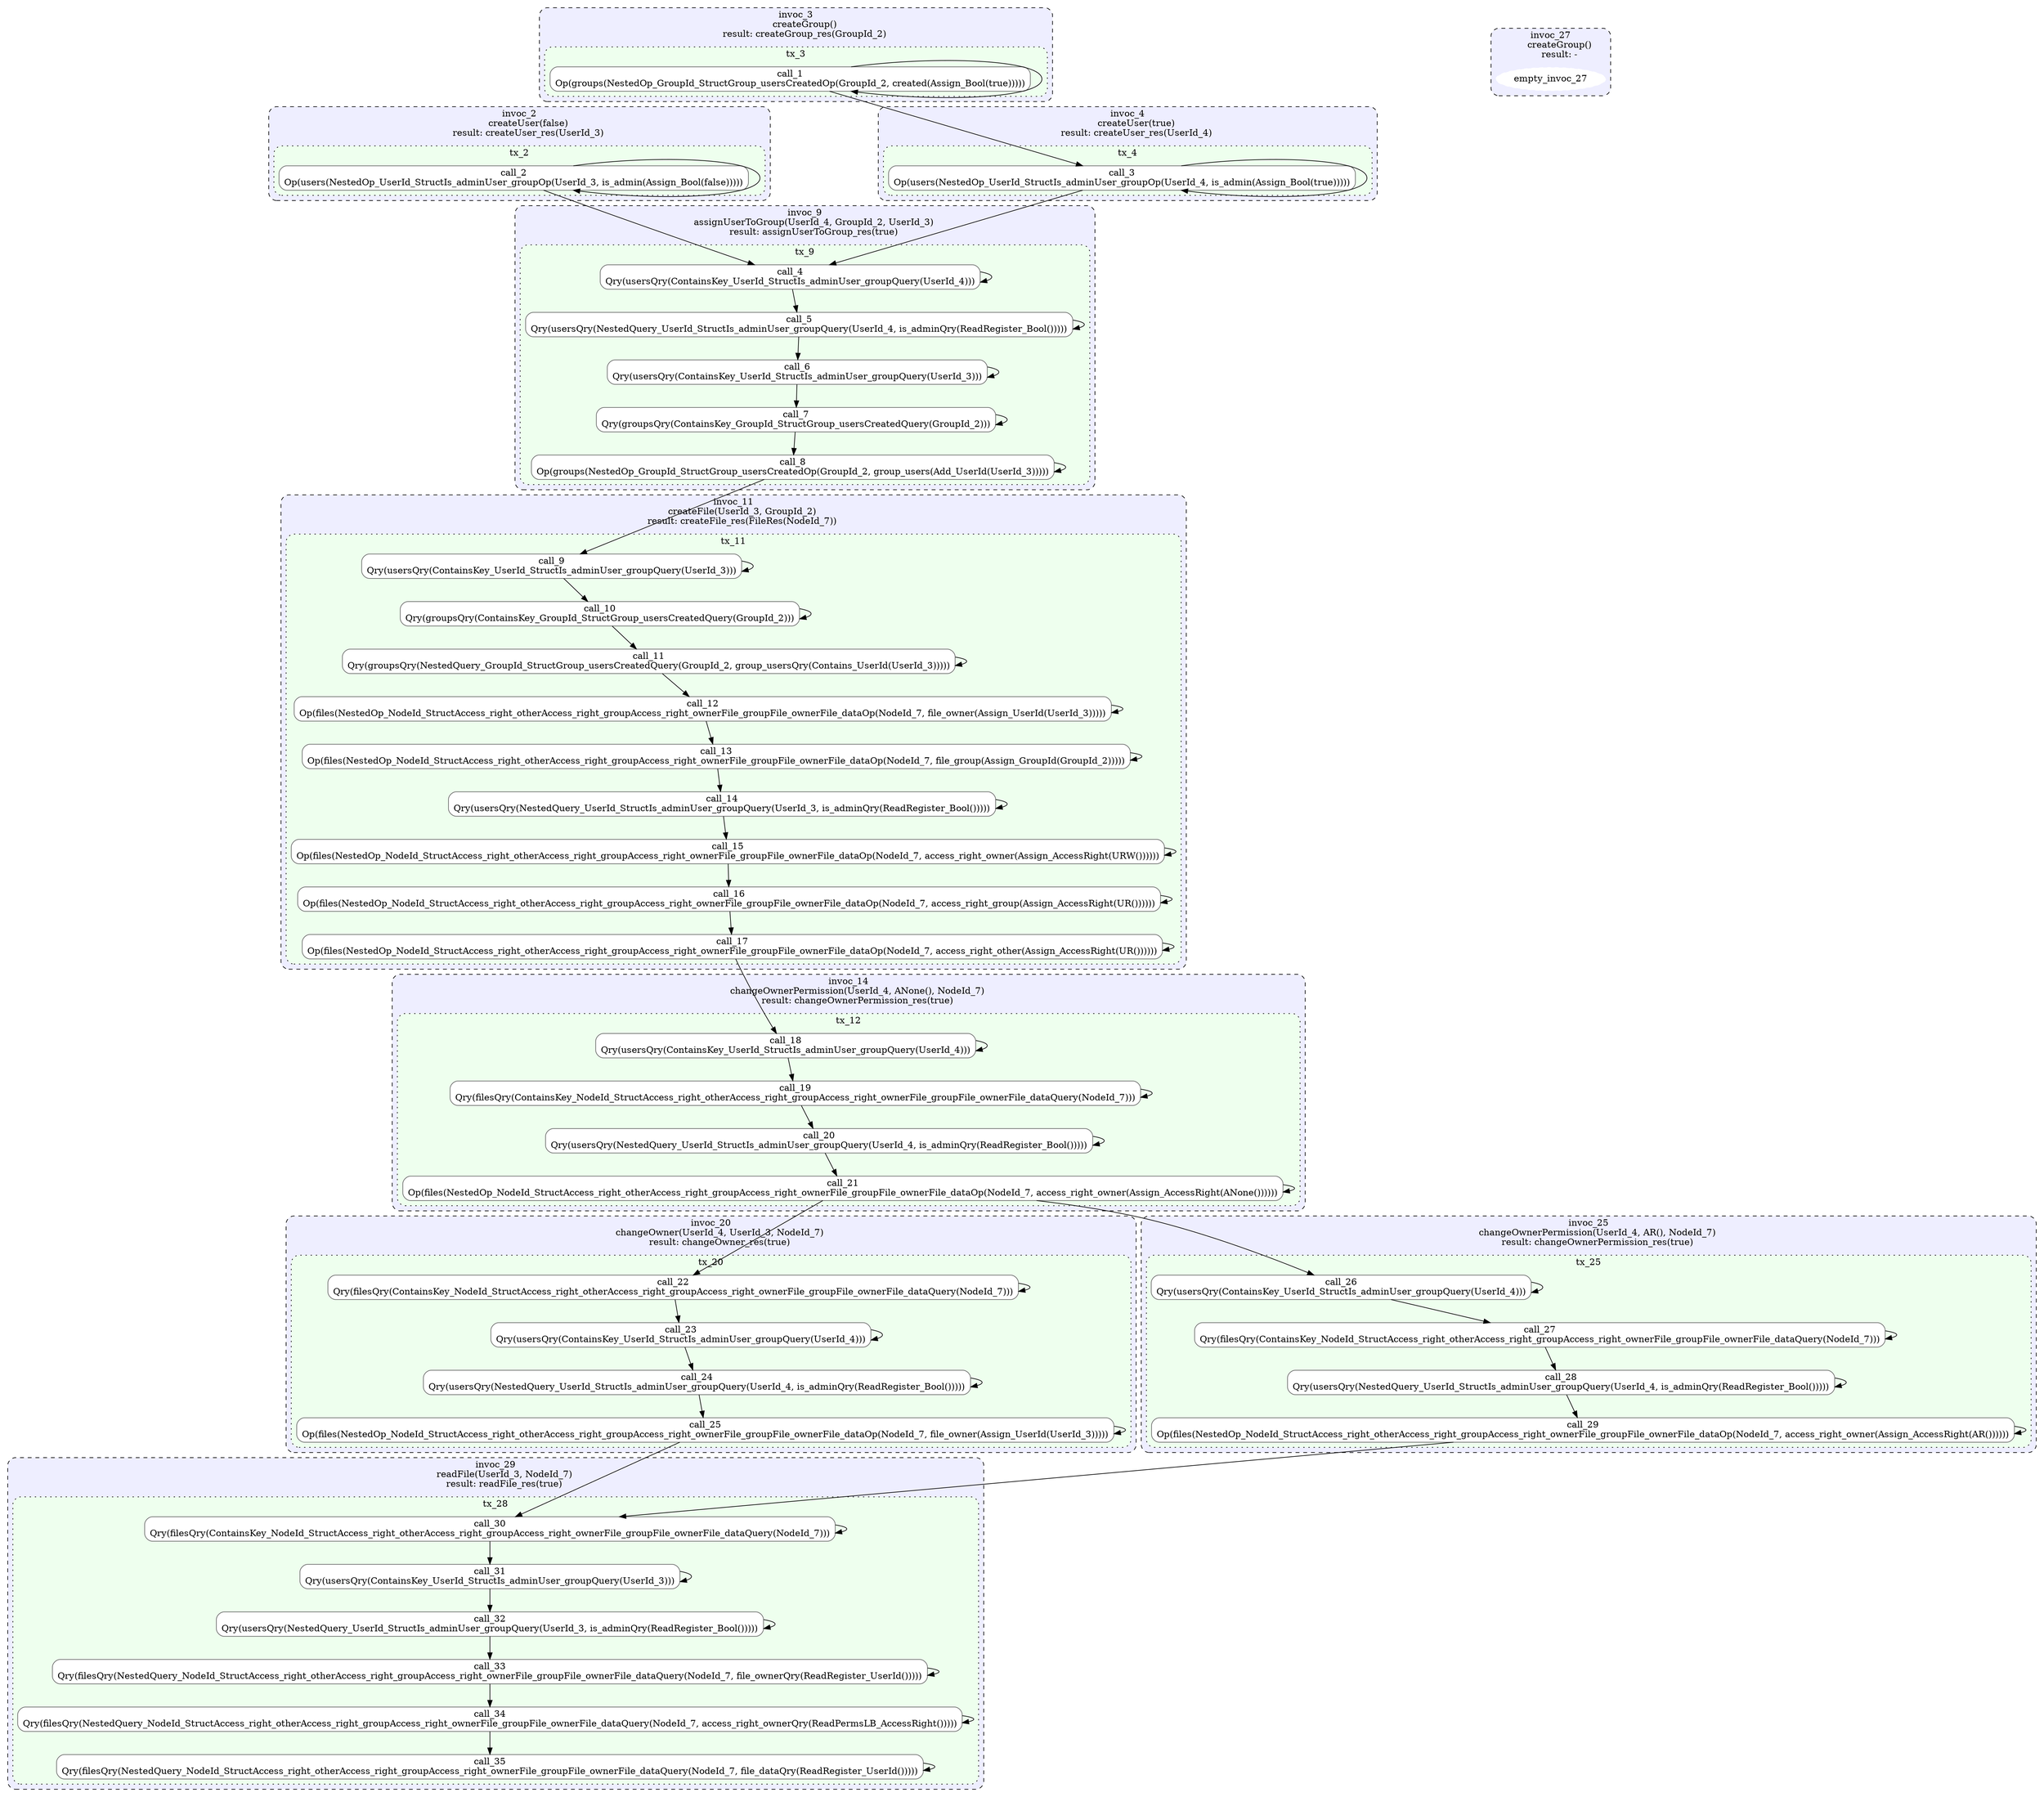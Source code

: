 digraph G {
	graph [overlap=false,
		splines=true
	];
	subgraph cluster_invoc_2 {
		graph [color="#000000",
			fillcolor="#eeeeff",
			label="invoc_2
      createUser(false)
      result: createUser_res(UserId_3)",
			style="rounded,filled,dashed"
		];
		node [color=white,
			style="filled,dashed"
		];
		subgraph cluster_tx_2 {
			graph [color="#000000",
				fillcolor="#eeffee",
				label=tx_2,
				style="rounded,filled,dotted"
			];
			node [color=white,
				shape=box,
				style="rounded,filled"
			];
			call_2	[color="#666666",
				fillcolor="#ffffff",
				label="call_2
Op(users(NestedOp_UserId_StructIs_adminUser_groupOp(UserId_3, is_admin(Assign_Bool(false)))))",
				shape=box,
				style="rounded,filled,solid"];
		}
	}
	subgraph cluster_invoc_14 {
		graph [color="#000000",
			fillcolor="#eeeeff",
			label="invoc_14
      changeOwnerPermission(UserId_4, ANone(), NodeId_7)
      result: changeOwnerPermission_res(true)",
			style="rounded,filled,dashed"
		];
		node [color=white,
			style="filled,dashed"
		];
		subgraph cluster_tx_12 {
			graph [color="#000000",
				fillcolor="#eeffee",
				label=tx_12,
				style="rounded,filled,dotted"
			];
			node [color=white,
				shape=box,
				style="rounded,filled"
			];
			call_18	[color="#666666",
				fillcolor="#ffffff",
				label="call_18
Qry(usersQry(ContainsKey_UserId_StructIs_adminUser_groupQuery(UserId_4)))",
				shape=box,
				style="rounded,filled,solid"];
			call_20	[color="#666666",
				fillcolor="#ffffff",
				label="call_20
Qry(usersQry(NestedQuery_UserId_StructIs_adminUser_groupQuery(UserId_4, is_adminQry(ReadRegister_Bool()))))",
				shape=box,
				style="rounded,filled,solid"];
			call_21	[color="#666666",
				fillcolor="#ffffff",
				label="call_21
Op(files(NestedOp_NodeId_StructAccess_right_otherAccess_right_groupAccess_right_ownerFile_groupFile_ownerFile_dataOp(NodeId_\
7, access_right_owner(Assign_AccessRight(ANone())))))",
				shape=box,
				style="rounded,filled,solid"];
			call_19	[color="#666666",
				fillcolor="#ffffff",
				label="call_19
Qry(filesQry(ContainsKey_NodeId_StructAccess_right_otherAccess_right_groupAccess_right_ownerFile_groupFile_ownerFile_dataQuery(\
NodeId_7)))",
				shape=box,
				style="rounded,filled,solid"];
		}
	}
	subgraph cluster_invoc_25 {
		graph [color="#000000",
			fillcolor="#eeeeff",
			label="invoc_25
      changeOwnerPermission(UserId_4, AR(), NodeId_7)
      result: changeOwnerPermission_res(true)",
			style="rounded,filled,dashed"
		];
		node [color=white,
			style="filled,dashed"
		];
		subgraph cluster_tx_25 {
			graph [color="#000000",
				fillcolor="#eeffee",
				label=tx_25,
				style="rounded,filled,dotted"
			];
			node [color=white,
				shape=box,
				style="rounded,filled"
			];
			call_29	[color="#666666",
				fillcolor="#ffffff",
				label="call_29
Op(files(NestedOp_NodeId_StructAccess_right_otherAccess_right_groupAccess_right_ownerFile_groupFile_ownerFile_dataOp(NodeId_\
7, access_right_owner(Assign_AccessRight(AR())))))",
				shape=box,
				style="rounded,filled,solid"];
			call_27	[color="#666666",
				fillcolor="#ffffff",
				label="call_27
Qry(filesQry(ContainsKey_NodeId_StructAccess_right_otherAccess_right_groupAccess_right_ownerFile_groupFile_ownerFile_dataQuery(\
NodeId_7)))",
				shape=box,
				style="rounded,filled,solid"];
			call_28	[color="#666666",
				fillcolor="#ffffff",
				label="call_28
Qry(usersQry(NestedQuery_UserId_StructIs_adminUser_groupQuery(UserId_4, is_adminQry(ReadRegister_Bool()))))",
				shape=box,
				style="rounded,filled,solid"];
			call_26	[color="#666666",
				fillcolor="#ffffff",
				label="call_26
Qry(usersQry(ContainsKey_UserId_StructIs_adminUser_groupQuery(UserId_4)))",
				shape=box,
				style="rounded,filled,solid"];
		}
	}
	subgraph cluster_invoc_4 {
		graph [color="#000000",
			fillcolor="#eeeeff",
			label="invoc_4
      createUser(true)
      result: createUser_res(UserId_4)",
			style="rounded,filled,dashed"
		];
		node [color=white,
			style="filled,dashed"
		];
		subgraph cluster_tx_4 {
			graph [color="#000000",
				fillcolor="#eeffee",
				label=tx_4,
				style="rounded,filled,dotted"
			];
			node [color=white,
				shape=box,
				style="rounded,filled"
			];
			call_3	[color="#666666",
				fillcolor="#ffffff",
				label="call_3
Op(users(NestedOp_UserId_StructIs_adminUser_groupOp(UserId_4, is_admin(Assign_Bool(true)))))",
				shape=box,
				style="rounded,filled,solid"];
		}
	}
	subgraph cluster_invoc_9 {
		graph [color="#000000",
			fillcolor="#eeeeff",
			label="invoc_9
      assignUserToGroup(UserId_4, GroupId_2, UserId_3)
      result: assignUserToGroup_res(true)",
			style="rounded,filled,dashed"
		];
		node [color=white,
			style="filled,dashed"
		];
		subgraph cluster_tx_9 {
			graph [color="#000000",
				fillcolor="#eeffee",
				label=tx_9,
				style="rounded,filled,dotted"
			];
			node [color=white,
				shape=box,
				style="rounded,filled"
			];
			call_4	[color="#666666",
				fillcolor="#ffffff",
				label="call_4
Qry(usersQry(ContainsKey_UserId_StructIs_adminUser_groupQuery(UserId_4)))",
				shape=box,
				style="rounded,filled,solid"];
			call_8	[color="#666666",
				fillcolor="#ffffff",
				label="call_8
Op(groups(NestedOp_GroupId_StructGroup_usersCreatedOp(GroupId_2, group_users(Add_UserId(UserId_3)))))",
				shape=box,
				style="rounded,filled,solid"];
			call_5	[color="#666666",
				fillcolor="#ffffff",
				label="call_5
Qry(usersQry(NestedQuery_UserId_StructIs_adminUser_groupQuery(UserId_4, is_adminQry(ReadRegister_Bool()))))",
				shape=box,
				style="rounded,filled,solid"];
			call_6	[color="#666666",
				fillcolor="#ffffff",
				label="call_6
Qry(usersQry(ContainsKey_UserId_StructIs_adminUser_groupQuery(UserId_3)))",
				shape=box,
				style="rounded,filled,solid"];
			call_7	[color="#666666",
				fillcolor="#ffffff",
				label="call_7
Qry(groupsQry(ContainsKey_GroupId_StructGroup_usersCreatedQuery(GroupId_2)))",
				shape=box,
				style="rounded,filled,solid"];
		}
	}
	subgraph cluster_invoc_27 {
		graph [color="#000000",
			fillcolor="#eeeeff",
			label="invoc_27
      createGroup()
      result: -",
			style="rounded,filled,dashed"
		];
		node [color=white,
			style="filled,dashed"
		];
		empty_invoc_27	[color=white,
			style="filled,dashed"];
	}
	subgraph cluster_invoc_29 {
		graph [color="#000000",
			fillcolor="#eeeeff",
			label="invoc_29
      readFile(UserId_3, NodeId_7)
      result: readFile_res(true)",
			style="rounded,filled,dashed"
		];
		node [color=white,
			style="filled,dashed"
		];
		subgraph cluster_tx_28 {
			graph [color="#000000",
				fillcolor="#eeffee",
				label=tx_28,
				style="rounded,filled,dotted"
			];
			node [color=white,
				shape=box,
				style="rounded,filled"
			];
			call_34	[color="#666666",
				fillcolor="#ffffff",
				label="call_34
Qry(filesQry(NestedQuery_NodeId_StructAccess_right_otherAccess_right_groupAccess_right_ownerFile_groupFile_ownerFile_dataQuery(\
NodeId_7, access_right_ownerQry(ReadPermsLB_AccessRight()))))",
				shape=box,
				style="rounded,filled,solid"];
			call_30	[color="#666666",
				fillcolor="#ffffff",
				label="call_30
Qry(filesQry(ContainsKey_NodeId_StructAccess_right_otherAccess_right_groupAccess_right_ownerFile_groupFile_ownerFile_dataQuery(\
NodeId_7)))",
				shape=box,
				style="rounded,filled,solid"];
			call_35	[color="#666666",
				fillcolor="#ffffff",
				label="call_35
Qry(filesQry(NestedQuery_NodeId_StructAccess_right_otherAccess_right_groupAccess_right_ownerFile_groupFile_ownerFile_dataQuery(\
NodeId_7, file_dataQry(ReadRegister_UserId()))))",
				shape=box,
				style="rounded,filled,solid"];
			call_32	[color="#666666",
				fillcolor="#ffffff",
				label="call_32
Qry(usersQry(NestedQuery_UserId_StructIs_adminUser_groupQuery(UserId_3, is_adminQry(ReadRegister_Bool()))))",
				shape=box,
				style="rounded,filled,solid"];
			call_31	[color="#666666",
				fillcolor="#ffffff",
				label="call_31
Qry(usersQry(ContainsKey_UserId_StructIs_adminUser_groupQuery(UserId_3)))",
				shape=box,
				style="rounded,filled,solid"];
			call_33	[color="#666666",
				fillcolor="#ffffff",
				label="call_33
Qry(filesQry(NestedQuery_NodeId_StructAccess_right_otherAccess_right_groupAccess_right_ownerFile_groupFile_ownerFile_dataQuery(\
NodeId_7, file_ownerQry(ReadRegister_UserId()))))",
				shape=box,
				style="rounded,filled,solid"];
		}
	}
	subgraph cluster_invoc_20 {
		graph [color="#000000",
			fillcolor="#eeeeff",
			label="invoc_20
      changeOwner(UserId_4, UserId_3, NodeId_7)
      result: changeOwner_res(true)",
			style="rounded,filled,dashed"
		];
		node [color=white,
			style="filled,dashed"
		];
		subgraph cluster_tx_20 {
			graph [color="#000000",
				fillcolor="#eeffee",
				label=tx_20,
				style="rounded,filled,dotted"
			];
			node [color=white,
				shape=box,
				style="rounded,filled"
			];
			call_24	[color="#666666",
				fillcolor="#ffffff",
				label="call_24
Qry(usersQry(NestedQuery_UserId_StructIs_adminUser_groupQuery(UserId_4, is_adminQry(ReadRegister_Bool()))))",
				shape=box,
				style="rounded,filled,solid"];
			call_23	[color="#666666",
				fillcolor="#ffffff",
				label="call_23
Qry(usersQry(ContainsKey_UserId_StructIs_adminUser_groupQuery(UserId_4)))",
				shape=box,
				style="rounded,filled,solid"];
			call_25	[color="#666666",
				fillcolor="#ffffff",
				label="call_25
Op(files(NestedOp_NodeId_StructAccess_right_otherAccess_right_groupAccess_right_ownerFile_groupFile_ownerFile_dataOp(NodeId_\
7, file_owner(Assign_UserId(UserId_3)))))",
				shape=box,
				style="rounded,filled,solid"];
			call_22	[color="#666666",
				fillcolor="#ffffff",
				label="call_22
Qry(filesQry(ContainsKey_NodeId_StructAccess_right_otherAccess_right_groupAccess_right_ownerFile_groupFile_ownerFile_dataQuery(\
NodeId_7)))",
				shape=box,
				style="rounded,filled,solid"];
		}
	}
	subgraph cluster_invoc_3 {
		graph [color="#000000",
			fillcolor="#eeeeff",
			label="invoc_3
      createGroup()
      result: createGroup_res(GroupId_2)",
			style="rounded,filled,dashed"
		];
		node [color=white,
			style="filled,dashed"
		];
		subgraph cluster_tx_3 {
			graph [color="#000000",
				fillcolor="#eeffee",
				label=tx_3,
				style="rounded,filled,dotted"
			];
			node [color=white,
				shape=box,
				style="rounded,filled"
			];
			call_1	[color="#666666",
				fillcolor="#ffffff",
				label="call_1
Op(groups(NestedOp_GroupId_StructGroup_usersCreatedOp(GroupId_2, created(Assign_Bool(true)))))",
				shape=box,
				style="rounded,filled,solid"];
		}
	}
	subgraph cluster_invoc_11 {
		graph [color="#000000",
			fillcolor="#eeeeff",
			label="invoc_11
      createFile(UserId_3, GroupId_2)
      result: createFile_res(FileRes(NodeId_7))",
			style="rounded,filled,dashed"
		];
		node [color=white,
			style="filled,dashed"
		];
		subgraph cluster_tx_11 {
			graph [color="#000000",
				fillcolor="#eeffee",
				label=tx_11,
				style="rounded,filled,dotted"
			];
			node [color=white,
				shape=box,
				style="rounded,filled"
			];
			call_12	[color="#666666",
				fillcolor="#ffffff",
				label="call_12
Op(files(NestedOp_NodeId_StructAccess_right_otherAccess_right_groupAccess_right_ownerFile_groupFile_ownerFile_dataOp(NodeId_\
7, file_owner(Assign_UserId(UserId_3)))))",
				shape=box,
				style="rounded,filled,solid"];
			call_9	[color="#666666",
				fillcolor="#ffffff",
				label="call_9
Qry(usersQry(ContainsKey_UserId_StructIs_adminUser_groupQuery(UserId_3)))",
				shape=box,
				style="rounded,filled,solid"];
			call_10	[color="#666666",
				fillcolor="#ffffff",
				label="call_10
Qry(groupsQry(ContainsKey_GroupId_StructGroup_usersCreatedQuery(GroupId_2)))",
				shape=box,
				style="rounded,filled,solid"];
			call_14	[color="#666666",
				fillcolor="#ffffff",
				label="call_14
Qry(usersQry(NestedQuery_UserId_StructIs_adminUser_groupQuery(UserId_3, is_adminQry(ReadRegister_Bool()))))",
				shape=box,
				style="rounded,filled,solid"];
			call_13	[color="#666666",
				fillcolor="#ffffff",
				label="call_13
Op(files(NestedOp_NodeId_StructAccess_right_otherAccess_right_groupAccess_right_ownerFile_groupFile_ownerFile_dataOp(NodeId_\
7, file_group(Assign_GroupId(GroupId_2)))))",
				shape=box,
				style="rounded,filled,solid"];
			call_16	[color="#666666",
				fillcolor="#ffffff",
				label="call_16
Op(files(NestedOp_NodeId_StructAccess_right_otherAccess_right_groupAccess_right_ownerFile_groupFile_ownerFile_dataOp(NodeId_\
7, access_right_group(Assign_AccessRight(UR())))))",
				shape=box,
				style="rounded,filled,solid"];
			call_17	[color="#666666",
				fillcolor="#ffffff",
				label="call_17
Op(files(NestedOp_NodeId_StructAccess_right_otherAccess_right_groupAccess_right_ownerFile_groupFile_ownerFile_dataOp(NodeId_\
7, access_right_other(Assign_AccessRight(UR())))))",
				shape=box,
				style="rounded,filled,solid"];
			call_15	[color="#666666",
				fillcolor="#ffffff",
				label="call_15
Op(files(NestedOp_NodeId_StructAccess_right_otherAccess_right_groupAccess_right_ownerFile_groupFile_ownerFile_dataOp(NodeId_\
7, access_right_owner(Assign_AccessRight(URW())))))",
				shape=box,
				style="rounded,filled,solid"];
			call_11	[color="#666666",
				fillcolor="#ffffff",
				label="call_11
Qry(groupsQry(NestedQuery_GroupId_StructGroup_usersCreatedQuery(GroupId_2, group_usersQry(Contains_UserId(UserId_3)))))",
				shape=box,
				style="rounded,filled,solid"];
		}
	}
	call_2 -> call_2;
	call_2 -> call_4;
	call_18 -> call_18;
	call_18 -> call_19;
	call_20 -> call_20;
	call_20 -> call_21;
	call_21 -> call_21;
	call_21 -> call_26;
	call_21 -> call_22;
	call_19 -> call_20;
	call_19 -> call_19;
	call_29 -> call_29;
	call_29 -> call_30;
	call_27 -> call_27;
	call_27 -> call_28;
	call_28 -> call_29;
	call_28 -> call_28;
	call_26 -> call_27;
	call_26 -> call_26;
	call_3 -> call_3;
	call_3 -> call_4;
	call_4 -> call_4;
	call_4 -> call_5;
	call_8 -> call_8;
	call_8 -> call_9;
	call_5 -> call_5;
	call_5 -> call_6;
	call_6 -> call_6;
	call_6 -> call_7;
	call_7 -> call_8;
	call_7 -> call_7;
	call_34 -> call_34;
	call_34 -> call_35;
	call_30 -> call_30;
	call_30 -> call_31;
	call_35 -> call_35;
	call_32 -> call_32;
	call_32 -> call_33;
	call_31 -> call_32;
	call_31 -> call_31;
	call_33 -> call_34;
	call_33 -> call_33;
	call_24 -> call_24;
	call_24 -> call_25;
	call_23 -> call_24;
	call_23 -> call_23;
	call_25 -> call_30;
	call_25 -> call_25;
	call_22 -> call_23;
	call_22 -> call_22;
	call_1 -> call_3;
	call_1 -> call_1;
	call_12 -> call_12;
	call_12 -> call_13;
	call_9 -> call_9;
	call_9 -> call_10;
	call_10 -> call_10;
	call_10 -> call_11;
	call_14 -> call_14;
	call_14 -> call_15;
	call_13 -> call_14;
	call_13 -> call_13;
	call_16 -> call_16;
	call_16 -> call_17;
	call_17 -> call_18;
	call_17 -> call_17;
	call_15 -> call_16;
	call_15 -> call_15;
	call_11 -> call_12;
	call_11 -> call_11;
  call_2 -> call_4 [style=invis];
  call_1 -> call_4 [style=invis];
  call_2 -> call_9 [style=invis];
  call_1 -> call_9 [style=invis];
  call_3 -> call_18 [style=invis];
  call_17 -> call_18 [style=invis];
  call_2 -> call_22 [style=invis];
  call_17 -> call_22 [style=invis];
  call_3 -> call_26 [style=invis];
  call_17 -> call_26 [style=invis];
  call_2 -> call_30 [style=invis];
  call_17 -> call_30 [style=invis];
}